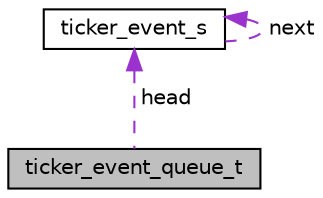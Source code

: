 digraph "ticker_event_queue_t"
{
 // LATEX_PDF_SIZE
  edge [fontname="Helvetica",fontsize="10",labelfontname="Helvetica",labelfontsize="10"];
  node [fontname="Helvetica",fontsize="10",shape=record];
  Node1 [label="ticker_event_queue_t",height=0.2,width=0.4,color="black", fillcolor="grey75", style="filled", fontcolor="black",tooltip=" "];
  Node2 -> Node1 [dir="back",color="darkorchid3",fontsize="10",style="dashed",label=" head" ,fontname="Helvetica"];
  Node2 [label="ticker_event_s",height=0.2,width=0.4,color="black", fillcolor="white", style="filled",URL="$structticker__event__s.html",tooltip=" "];
  Node2 -> Node2 [dir="back",color="darkorchid3",fontsize="10",style="dashed",label=" next" ,fontname="Helvetica"];
}
